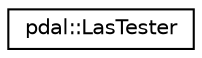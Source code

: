 digraph "Graphical Class Hierarchy"
{
  edge [fontname="Helvetica",fontsize="10",labelfontname="Helvetica",labelfontsize="10"];
  node [fontname="Helvetica",fontsize="10",shape=record];
  rankdir="LR";
  Node1 [label="pdal::LasTester",height=0.2,width=0.4,color="black", fillcolor="white", style="filled",URL="$classpdal_1_1LasTester.html"];
}

